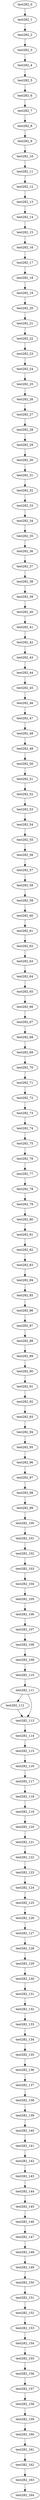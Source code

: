 digraph G {
test282_0->test282_1;
test282_1->test282_2;
test282_2->test282_3;
test282_3->test282_4;
test282_4->test282_5;
test282_5->test282_6;
test282_6->test282_7;
test282_7->test282_8;
test282_8->test282_9;
test282_9->test282_10;
test282_10->test282_11;
test282_11->test282_12;
test282_12->test282_13;
test282_13->test282_14;
test282_14->test282_15;
test282_15->test282_16;
test282_16->test282_17;
test282_17->test282_18;
test282_18->test282_19;
test282_19->test282_20;
test282_20->test282_21;
test282_21->test282_22;
test282_22->test282_23;
test282_23->test282_24;
test282_24->test282_25;
test282_25->test282_26;
test282_26->test282_27;
test282_27->test282_28;
test282_28->test282_29;
test282_29->test282_30;
test282_30->test282_31;
test282_31->test282_32;
test282_32->test282_33;
test282_33->test282_34;
test282_34->test282_35;
test282_35->test282_36;
test282_36->test282_37;
test282_37->test282_38;
test282_38->test282_39;
test282_39->test282_40;
test282_40->test282_41;
test282_41->test282_42;
test282_42->test282_43;
test282_43->test282_44;
test282_44->test282_45;
test282_45->test282_46;
test282_46->test282_47;
test282_47->test282_48;
test282_48->test282_49;
test282_49->test282_50;
test282_50->test282_51;
test282_51->test282_52;
test282_52->test282_53;
test282_53->test282_54;
test282_54->test282_55;
test282_55->test282_56;
test282_56->test282_57;
test282_57->test282_58;
test282_58->test282_59;
test282_59->test282_60;
test282_60->test282_61;
test282_61->test282_62;
test282_62->test282_63;
test282_63->test282_64;
test282_64->test282_65;
test282_65->test282_66;
test282_66->test282_67;
test282_67->test282_68;
test282_68->test282_69;
test282_69->test282_70;
test282_70->test282_71;
test282_71->test282_72;
test282_72->test282_73;
test282_73->test282_74;
test282_74->test282_75;
test282_75->test282_76;
test282_76->test282_77;
test282_77->test282_78;
test282_78->test282_79;
test282_79->test282_80;
test282_80->test282_81;
test282_81->test282_82;
test282_82->test282_83;
test282_83->test282_84;
test282_84->test282_85;
test282_85->test282_86;
test282_86->test282_87;
test282_87->test282_88;
test282_88->test282_89;
test282_89->test282_90;
test282_90->test282_91;
test282_91->test282_92;
test282_92->test282_93;
test282_93->test282_94;
test282_94->test282_95;
test282_95->test282_96;
test282_96->test282_97;
test282_97->test282_98;
test282_98->test282_99;
test282_99->test282_100;
test282_100->test282_101;
test282_101->test282_102;
test282_102->test282_103;
test282_103->test282_104;
test282_104->test282_105;
test282_105->test282_106;
test282_106->test282_107;
test282_107->test282_108;
test282_108->test282_109;
test282_109->test282_110;
test282_110->test282_111;
test282_111->test282_112;
test282_111->test282_113;
test282_112->test282_113;
test282_113->test282_114;
test282_114->test282_115;
test282_115->test282_116;
test282_116->test282_117;
test282_117->test282_118;
test282_118->test282_119;
test282_119->test282_120;
test282_120->test282_121;
test282_121->test282_122;
test282_122->test282_123;
test282_123->test282_124;
test282_124->test282_125;
test282_125->test282_126;
test282_126->test282_127;
test282_127->test282_128;
test282_128->test282_129;
test282_129->test282_130;
test282_130->test282_131;
test282_131->test282_132;
test282_132->test282_133;
test282_133->test282_134;
test282_134->test282_135;
test282_135->test282_136;
test282_136->test282_137;
test282_137->test282_138;
test282_138->test282_139;
test282_139->test282_140;
test282_140->test282_141;
test282_141->test282_142;
test282_142->test282_143;
test282_143->test282_144;
test282_144->test282_145;
test282_145->test282_146;
test282_146->test282_147;
test282_147->test282_148;
test282_148->test282_149;
test282_149->test282_150;
test282_150->test282_151;
test282_151->test282_152;
test282_152->test282_153;
test282_153->test282_154;
test282_154->test282_155;
test282_155->test282_156;
test282_156->test282_157;
test282_157->test282_158;
test282_158->test282_159;
test282_159->test282_160;
test282_160->test282_161;
test282_161->test282_162;
test282_162->test282_163;
test282_163->test282_164;

}
